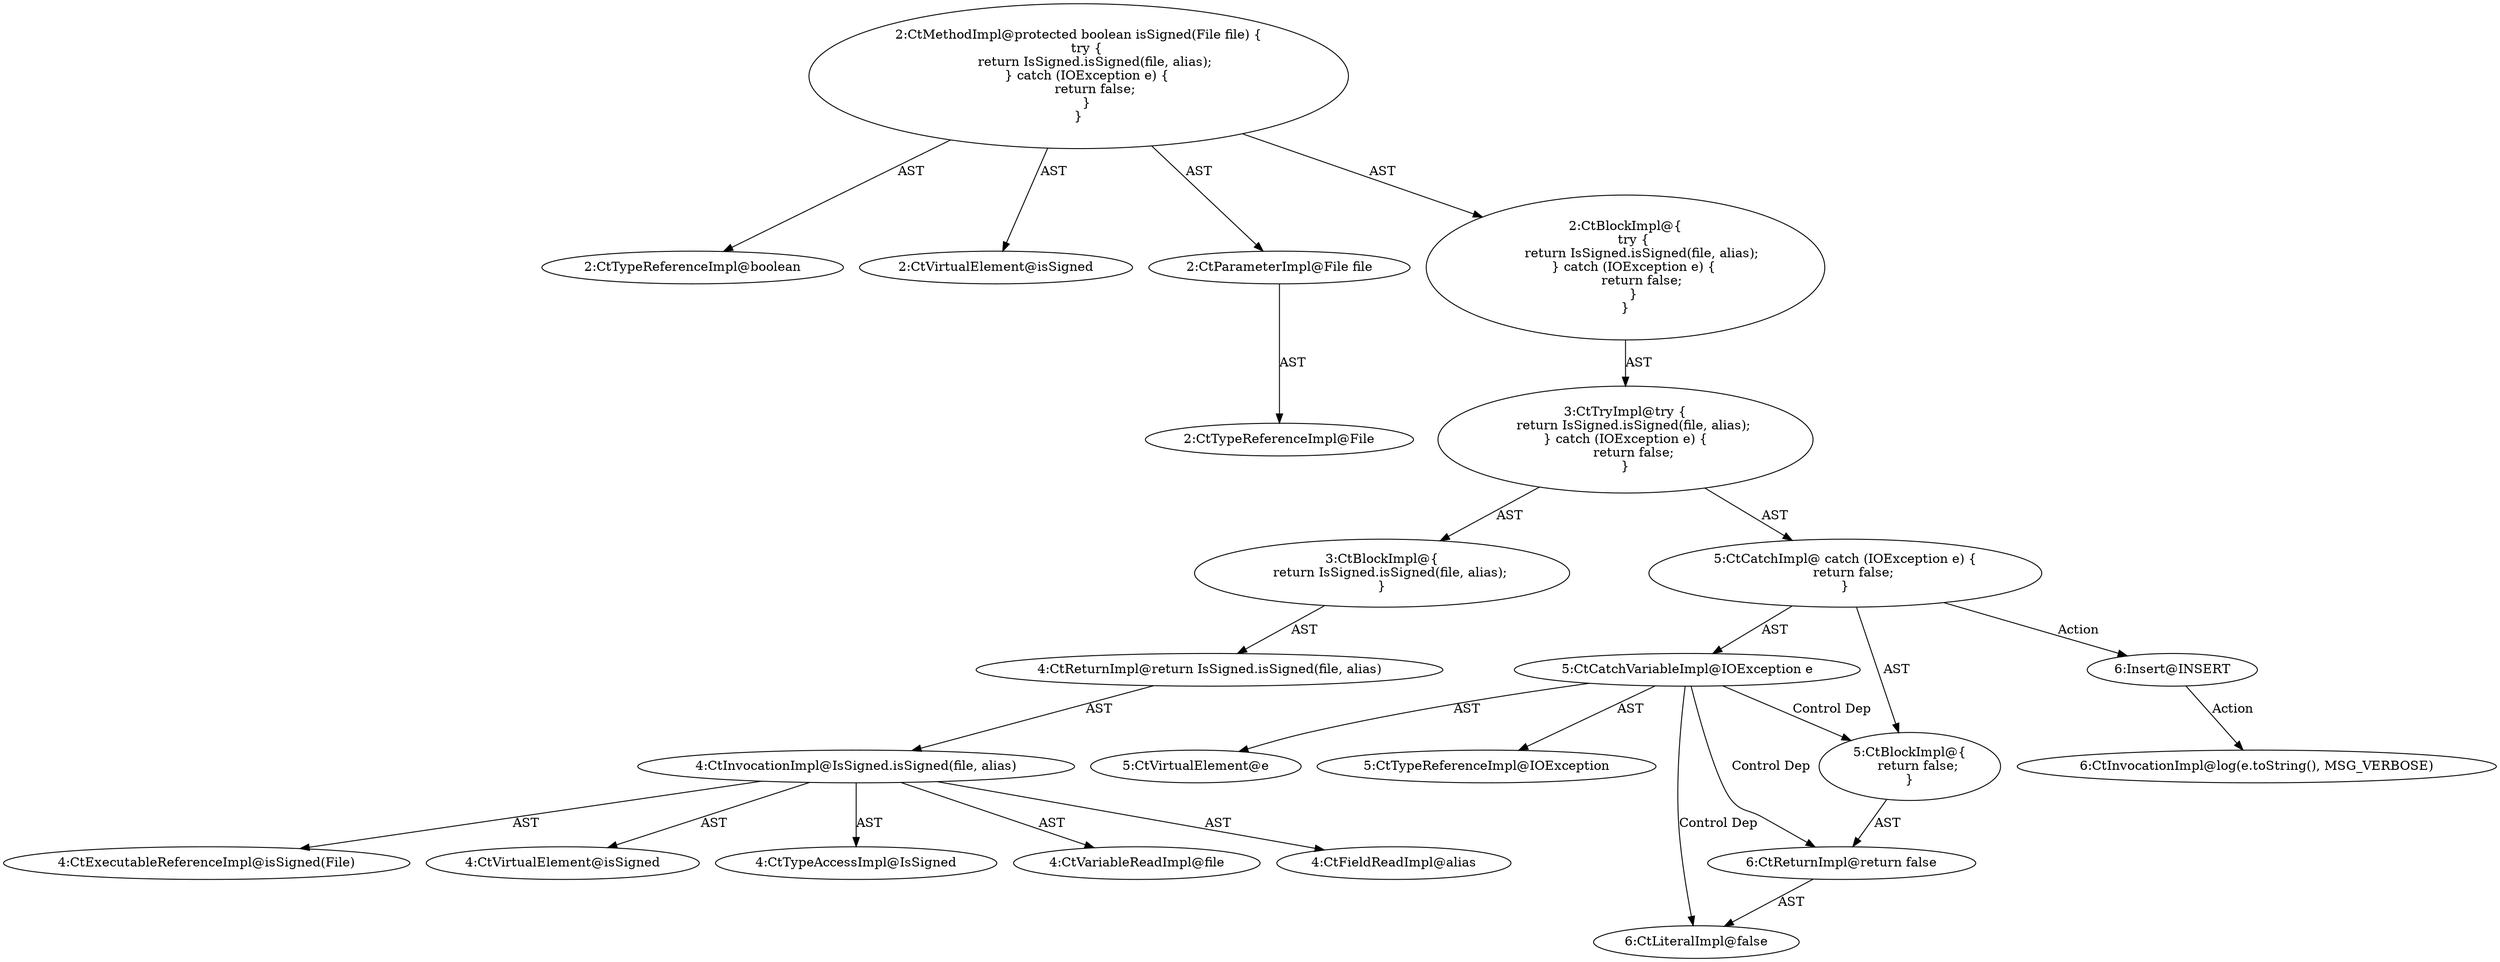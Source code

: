 digraph "isSigned#?,File" {
0 [label="2:CtTypeReferenceImpl@boolean" shape=ellipse]
1 [label="2:CtVirtualElement@isSigned" shape=ellipse]
2 [label="2:CtParameterImpl@File file" shape=ellipse]
3 [label="2:CtTypeReferenceImpl@File" shape=ellipse]
4 [label="4:CtExecutableReferenceImpl@isSigned(File)" shape=ellipse]
5 [label="4:CtVirtualElement@isSigned" shape=ellipse]
6 [label="4:CtTypeAccessImpl@IsSigned" shape=ellipse]
7 [label="4:CtVariableReadImpl@file" shape=ellipse]
8 [label="4:CtFieldReadImpl@alias" shape=ellipse]
9 [label="4:CtInvocationImpl@IsSigned.isSigned(file, alias)" shape=ellipse]
10 [label="4:CtReturnImpl@return IsSigned.isSigned(file, alias)" shape=ellipse]
11 [label="3:CtBlockImpl@\{
    return IsSigned.isSigned(file, alias);
\}" shape=ellipse]
12 [label="5:CtVirtualElement@e" shape=ellipse]
13 [label="5:CtTypeReferenceImpl@IOException" shape=ellipse]
14 [label="5:CtCatchVariableImpl@IOException e" shape=ellipse]
15 [label="6:CtLiteralImpl@false" shape=ellipse]
16 [label="6:CtReturnImpl@return false" shape=ellipse]
17 [label="5:CtBlockImpl@\{
    return false;
\}" shape=ellipse]
18 [label="5:CtCatchImpl@ catch (IOException e) \{
    return false;
\}" shape=ellipse]
19 [label="3:CtTryImpl@try \{
    return IsSigned.isSigned(file, alias);
\} catch (IOException e) \{
    return false;
\}" shape=ellipse]
20 [label="2:CtBlockImpl@\{
    try \{
        return IsSigned.isSigned(file, alias);
    \} catch (IOException e) \{
        return false;
    \}
\}" shape=ellipse]
21 [label="2:CtMethodImpl@protected boolean isSigned(File file) \{
    try \{
        return IsSigned.isSigned(file, alias);
    \} catch (IOException e) \{
        return false;
    \}
\}" shape=ellipse]
22 [label="6:Insert@INSERT" shape=ellipse]
23 [label="6:CtInvocationImpl@log(e.toString(), MSG_VERBOSE)" shape=ellipse]
2 -> 3 [label="AST"];
9 -> 5 [label="AST"];
9 -> 6 [label="AST"];
9 -> 4 [label="AST"];
9 -> 7 [label="AST"];
9 -> 8 [label="AST"];
10 -> 9 [label="AST"];
11 -> 10 [label="AST"];
14 -> 12 [label="AST"];
14 -> 13 [label="AST"];
14 -> 17 [label="Control Dep"];
14 -> 16 [label="Control Dep"];
14 -> 15 [label="Control Dep"];
16 -> 15 [label="AST"];
17 -> 16 [label="AST"];
18 -> 14 [label="AST"];
18 -> 17 [label="AST"];
18 -> 22 [label="Action"];
19 -> 11 [label="AST"];
19 -> 18 [label="AST"];
20 -> 19 [label="AST"];
21 -> 1 [label="AST"];
21 -> 0 [label="AST"];
21 -> 2 [label="AST"];
21 -> 20 [label="AST"];
22 -> 23 [label="Action"];
}